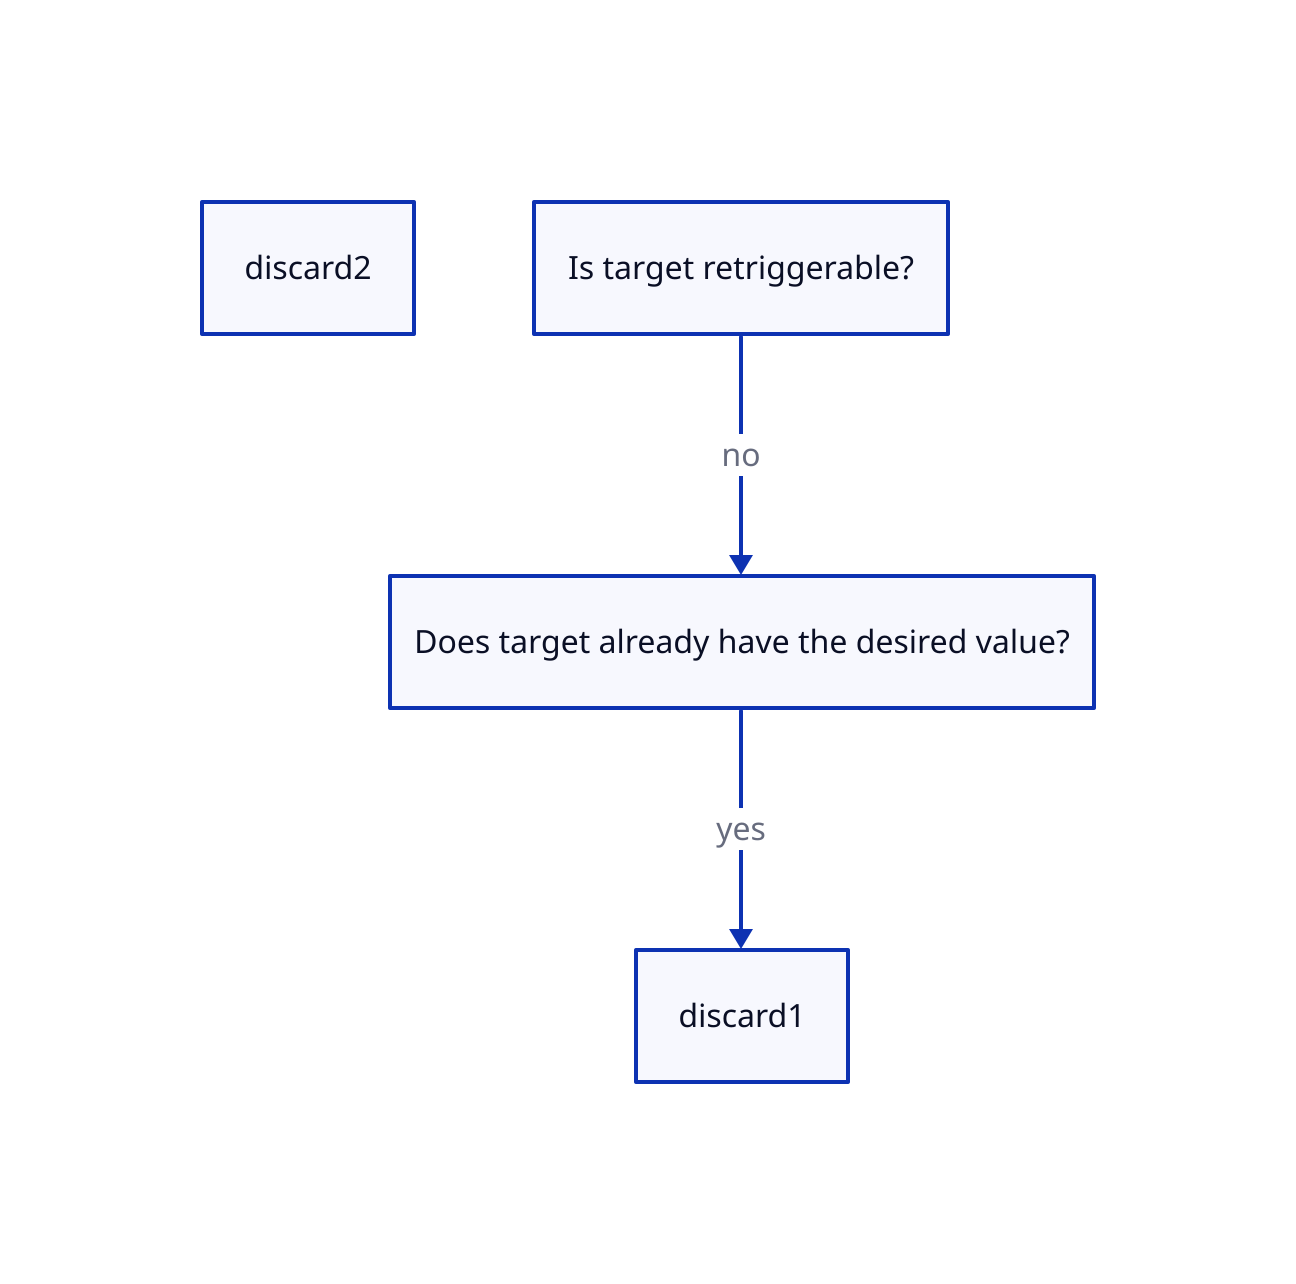 class: container

discard1.class: discard
discard2.class: discard

is_target_retriggerable -> does_target_have_desired_value: no
does_target_have_desired_value -> discard1: yes
is_target_retriggerable: {
  label: Is target retriggerable?
  class: decision
}
does_target_have_desired_value: {
  label: Does target already have the desired value?
  class: decision
}
